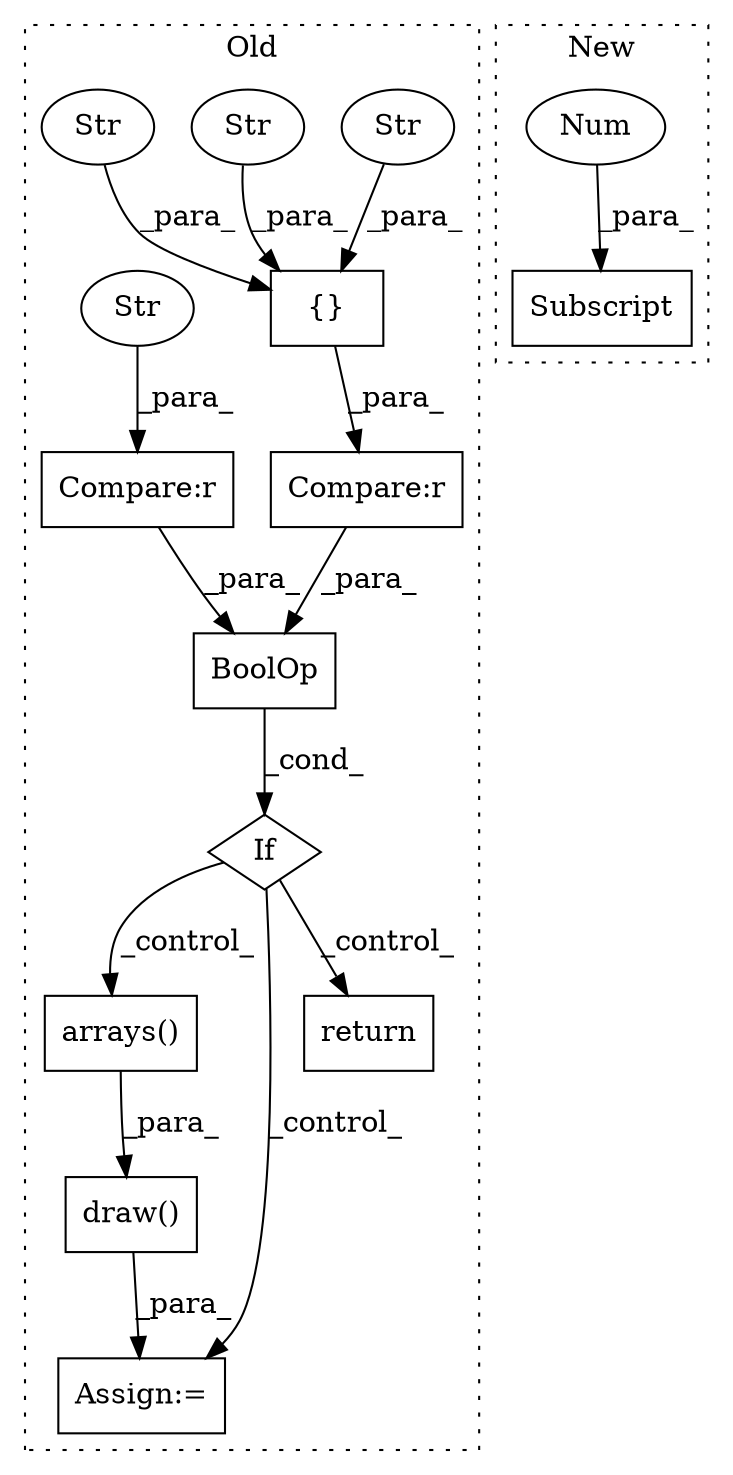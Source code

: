 digraph G {
subgraph cluster0 {
1 [label="draw()" a="75" s="1465,1525" l="10,1" shape="box"];
4 [label="arrays()" a="75" s="1475" l="50" shape="box"];
5 [label="If" a="96" s="1379" l="3" shape="diamond"];
6 [label="{}" a="59" s="1409,1438" l="1,0" shape="box"];
7 [label="Compare:r" a="40" s="1400" l="39" shape="box"];
8 [label="Str" a="66" s="1420" l="8" shape="ellipse"];
9 [label="Str" a="66" s="1430" l="8" shape="ellipse"];
10 [label="Str" a="66" s="1410" l="8" shape="ellipse"];
11 [label="Compare:r" a="40" s="1382" l="13" shape="box"];
12 [label="Str" a="66" s="1388" l="7" shape="ellipse"];
13 [label="BoolOp" a="72" s="1382" l="57" shape="box"];
14 [label="Assign:=" a="68" s="1462" l="3" shape="box"];
15 [label="return" a="93" s="1449" l="6" shape="box"];
label = "Old";
style="dotted";
}
subgraph cluster1 {
2 [label="Subscript" a="63" s="1165,0" l="4,0" shape="box"];
3 [label="Num" a="76" s="1167" l="1" shape="ellipse"];
label = "New";
style="dotted";
}
1 -> 14 [label="_para_"];
3 -> 2 [label="_para_"];
4 -> 1 [label="_para_"];
5 -> 14 [label="_control_"];
5 -> 15 [label="_control_"];
5 -> 4 [label="_control_"];
6 -> 7 [label="_para_"];
7 -> 13 [label="_para_"];
8 -> 6 [label="_para_"];
9 -> 6 [label="_para_"];
10 -> 6 [label="_para_"];
11 -> 13 [label="_para_"];
12 -> 11 [label="_para_"];
13 -> 5 [label="_cond_"];
}
